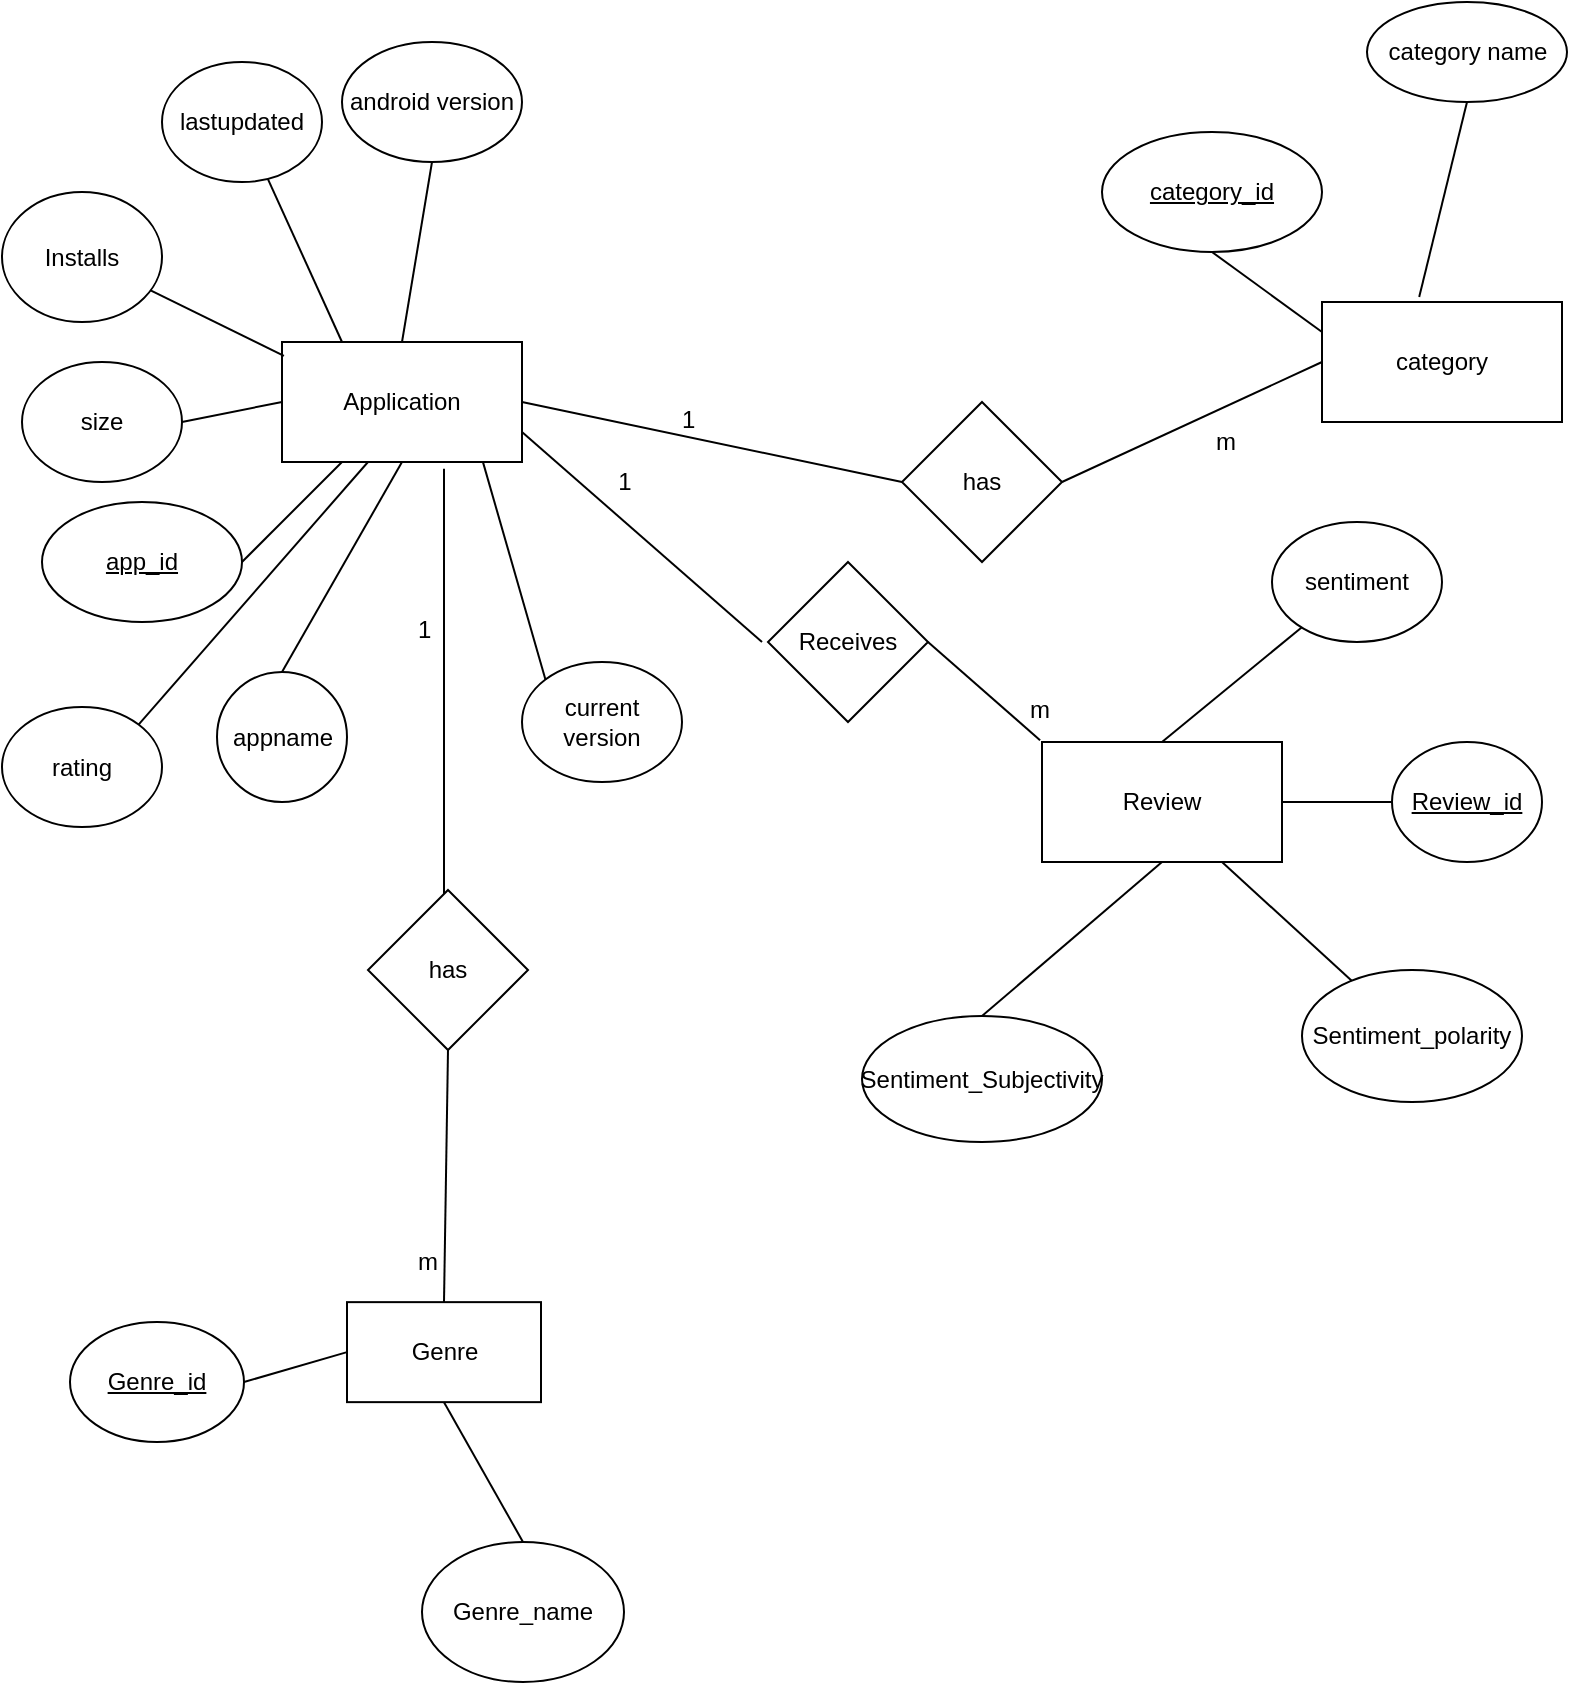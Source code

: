 <mxfile version="12.0.0" type="device" pages="1"><diagram id="i6AZInWDOntsOZ1qc1Ko" name="Page-1"><mxGraphModel dx="920" dy="514" grid="1" gridSize="10" guides="1" tooltips="1" connect="1" arrows="1" fold="1" page="1" pageScale="1" pageWidth="827" pageHeight="1169" math="0" shadow="0"><root><mxCell id="0"/><mxCell id="1" parent="0"/><mxCell id="OjhLzTlMjSMj7CSOtyCX-1" value="Application" style="rounded=0;whiteSpace=wrap;html=1;" vertex="1" parent="1"><mxGeometry x="170" y="190" width="120" height="60" as="geometry"/></mxCell><mxCell id="OjhLzTlMjSMj7CSOtyCX-2" value="&lt;u&gt;app_id&lt;/u&gt;" style="ellipse;whiteSpace=wrap;html=1;" vertex="1" parent="1"><mxGeometry x="50" y="270" width="100" height="60" as="geometry"/></mxCell><mxCell id="OjhLzTlMjSMj7CSOtyCX-4" value="" style="endArrow=none;html=1;entryX=1;entryY=0.5;entryDx=0;entryDy=0;exitX=0.25;exitY=1;exitDx=0;exitDy=0;" edge="1" parent="1" source="OjhLzTlMjSMj7CSOtyCX-1" target="OjhLzTlMjSMj7CSOtyCX-2"><mxGeometry width="50" height="50" relative="1" as="geometry"><mxPoint x="80" y="440" as="sourcePoint"/><mxPoint x="130" y="390" as="targetPoint"/></mxGeometry></mxCell><mxCell id="OjhLzTlMjSMj7CSOtyCX-5" value="appname" style="ellipse;whiteSpace=wrap;html=1;aspect=fixed;" vertex="1" parent="1"><mxGeometry x="137.5" y="355" width="65" height="65" as="geometry"/></mxCell><mxCell id="OjhLzTlMjSMj7CSOtyCX-6" value="" style="endArrow=none;html=1;entryX=0.5;entryY=0;entryDx=0;entryDy=0;exitX=0.5;exitY=1;exitDx=0;exitDy=0;" edge="1" parent="1" source="OjhLzTlMjSMj7CSOtyCX-1" target="OjhLzTlMjSMj7CSOtyCX-5"><mxGeometry width="50" height="50" relative="1" as="geometry"><mxPoint x="225" y="250" as="sourcePoint"/><mxPoint x="130" y="400" as="targetPoint"/></mxGeometry></mxCell><mxCell id="OjhLzTlMjSMj7CSOtyCX-8" value="category" style="rounded=0;whiteSpace=wrap;html=1;" vertex="1" parent="1"><mxGeometry x="690" y="170" width="120" height="60" as="geometry"/></mxCell><mxCell id="OjhLzTlMjSMj7CSOtyCX-9" value="size" style="ellipse;whiteSpace=wrap;html=1;" vertex="1" parent="1"><mxGeometry x="40" y="200" width="80" height="60" as="geometry"/></mxCell><mxCell id="OjhLzTlMjSMj7CSOtyCX-10" value="Installs" style="ellipse;whiteSpace=wrap;html=1;" vertex="1" parent="1"><mxGeometry x="30" y="115" width="80" height="65" as="geometry"/></mxCell><mxCell id="OjhLzTlMjSMj7CSOtyCX-11" value="lastupdated" style="ellipse;whiteSpace=wrap;html=1;" vertex="1" parent="1"><mxGeometry x="110" y="50" width="80" height="60" as="geometry"/></mxCell><mxCell id="OjhLzTlMjSMj7CSOtyCX-12" value="current version" style="ellipse;whiteSpace=wrap;html=1;" vertex="1" parent="1"><mxGeometry x="290" y="350" width="80" height="60" as="geometry"/></mxCell><mxCell id="OjhLzTlMjSMj7CSOtyCX-13" style="edgeStyle=orthogonalEdgeStyle;rounded=0;orthogonalLoop=1;jettySize=auto;html=1;exitX=0.5;exitY=1;exitDx=0;exitDy=0;" edge="1" parent="1" source="OjhLzTlMjSMj7CSOtyCX-2" target="OjhLzTlMjSMj7CSOtyCX-2"><mxGeometry relative="1" as="geometry"/></mxCell><mxCell id="OjhLzTlMjSMj7CSOtyCX-16" value="" style="endArrow=none;html=1;entryX=0;entryY=0.5;entryDx=0;entryDy=0;exitX=1;exitY=0.5;exitDx=0;exitDy=0;" edge="1" parent="1" source="OjhLzTlMjSMj7CSOtyCX-9" target="OjhLzTlMjSMj7CSOtyCX-1"><mxGeometry width="50" height="50" relative="1" as="geometry"><mxPoint x="30" y="470" as="sourcePoint"/><mxPoint x="80" y="420" as="targetPoint"/></mxGeometry></mxCell><mxCell id="OjhLzTlMjSMj7CSOtyCX-17" value="" style="endArrow=none;html=1;entryX=0.008;entryY=0.116;entryDx=0;entryDy=0;entryPerimeter=0;" edge="1" parent="1" source="OjhLzTlMjSMj7CSOtyCX-10" target="OjhLzTlMjSMj7CSOtyCX-1"><mxGeometry width="50" height="50" relative="1" as="geometry"><mxPoint x="30" y="470" as="sourcePoint"/><mxPoint x="80" y="420" as="targetPoint"/></mxGeometry></mxCell><mxCell id="OjhLzTlMjSMj7CSOtyCX-18" value="" style="endArrow=none;html=1;entryX=0.25;entryY=0;entryDx=0;entryDy=0;" edge="1" parent="1" source="OjhLzTlMjSMj7CSOtyCX-11" target="OjhLzTlMjSMj7CSOtyCX-1"><mxGeometry width="50" height="50" relative="1" as="geometry"><mxPoint x="150" y="115" as="sourcePoint"/><mxPoint x="80" y="420" as="targetPoint"/></mxGeometry></mxCell><mxCell id="OjhLzTlMjSMj7CSOtyCX-20" value="" style="endArrow=none;html=1;entryX=0.838;entryY=1.005;entryDx=0;entryDy=0;entryPerimeter=0;exitX=0;exitY=0;exitDx=0;exitDy=0;" edge="1" parent="1" source="OjhLzTlMjSMj7CSOtyCX-12" target="OjhLzTlMjSMj7CSOtyCX-1"><mxGeometry width="50" height="50" relative="1" as="geometry"><mxPoint x="30" y="470" as="sourcePoint"/><mxPoint x="80" y="420" as="targetPoint"/></mxGeometry></mxCell><mxCell id="OjhLzTlMjSMj7CSOtyCX-23" value="android version" style="ellipse;whiteSpace=wrap;html=1;" vertex="1" parent="1"><mxGeometry x="200" y="40" width="90" height="60" as="geometry"/></mxCell><mxCell id="OjhLzTlMjSMj7CSOtyCX-24" value="" style="endArrow=none;html=1;entryX=0.5;entryY=1;entryDx=0;entryDy=0;exitX=0.5;exitY=0;exitDx=0;exitDy=0;" edge="1" parent="1" source="OjhLzTlMjSMj7CSOtyCX-1" target="OjhLzTlMjSMj7CSOtyCX-23"><mxGeometry width="50" height="50" relative="1" as="geometry"><mxPoint x="30" y="470" as="sourcePoint"/><mxPoint x="80" y="420" as="targetPoint"/></mxGeometry></mxCell><mxCell id="OjhLzTlMjSMj7CSOtyCX-25" value="rating" style="ellipse;whiteSpace=wrap;html=1;" vertex="1" parent="1"><mxGeometry x="30" y="372.5" width="80" height="60" as="geometry"/></mxCell><mxCell id="OjhLzTlMjSMj7CSOtyCX-26" value="" style="endArrow=none;html=1;exitX=1;exitY=0;exitDx=0;exitDy=0;" edge="1" parent="1" source="OjhLzTlMjSMj7CSOtyCX-25"><mxGeometry width="50" height="50" relative="1" as="geometry"><mxPoint x="140" y="360" as="sourcePoint"/><mxPoint x="213" y="250" as="targetPoint"/></mxGeometry></mxCell><mxCell id="OjhLzTlMjSMj7CSOtyCX-27" value="has" style="rhombus;whiteSpace=wrap;html=1;" vertex="1" parent="1"><mxGeometry x="480" y="220" width="80" height="80" as="geometry"/></mxCell><mxCell id="OjhLzTlMjSMj7CSOtyCX-29" value="" style="endArrow=none;html=1;exitX=1;exitY=0.5;exitDx=0;exitDy=0;entryX=0;entryY=0.5;entryDx=0;entryDy=0;" edge="1" parent="1" source="OjhLzTlMjSMj7CSOtyCX-27" target="OjhLzTlMjSMj7CSOtyCX-8"><mxGeometry width="50" height="50" relative="1" as="geometry"><mxPoint x="30" y="490" as="sourcePoint"/><mxPoint x="80" y="440" as="targetPoint"/></mxGeometry></mxCell><mxCell id="OjhLzTlMjSMj7CSOtyCX-31" value="" style="endArrow=none;html=1;entryX=0;entryY=0.5;entryDx=0;entryDy=0;exitX=1;exitY=0.5;exitDx=0;exitDy=0;" edge="1" parent="1" source="OjhLzTlMjSMj7CSOtyCX-1" target="OjhLzTlMjSMj7CSOtyCX-27"><mxGeometry width="50" height="50" relative="1" as="geometry"><mxPoint x="30" y="490" as="sourcePoint"/><mxPoint x="80" y="440" as="targetPoint"/></mxGeometry></mxCell><mxCell id="OjhLzTlMjSMj7CSOtyCX-32" value="&lt;u&gt;category_id&lt;/u&gt;" style="ellipse;whiteSpace=wrap;html=1;" vertex="1" parent="1"><mxGeometry x="580" y="85" width="110" height="60" as="geometry"/></mxCell><mxCell id="OjhLzTlMjSMj7CSOtyCX-33" value="category name" style="ellipse;whiteSpace=wrap;html=1;" vertex="1" parent="1"><mxGeometry x="712.5" y="20" width="100" height="50" as="geometry"/></mxCell><mxCell id="OjhLzTlMjSMj7CSOtyCX-34" value="" style="endArrow=none;html=1;entryX=0.5;entryY=1;entryDx=0;entryDy=0;exitX=0;exitY=0.25;exitDx=0;exitDy=0;" edge="1" parent="1" source="OjhLzTlMjSMj7CSOtyCX-8" target="OjhLzTlMjSMj7CSOtyCX-32"><mxGeometry width="50" height="50" relative="1" as="geometry"><mxPoint x="580" y="180" as="sourcePoint"/><mxPoint x="550" y="160" as="targetPoint"/></mxGeometry></mxCell><mxCell id="OjhLzTlMjSMj7CSOtyCX-35" value="" style="endArrow=none;html=1;entryX=0.5;entryY=1;entryDx=0;entryDy=0;exitX=0.405;exitY=-0.041;exitDx=0;exitDy=0;exitPerimeter=0;" edge="1" parent="1" source="OjhLzTlMjSMj7CSOtyCX-8" target="OjhLzTlMjSMj7CSOtyCX-33"><mxGeometry width="50" height="50" relative="1" as="geometry"><mxPoint x="540" y="250" as="sourcePoint"/><mxPoint x="700" y="100" as="targetPoint"/></mxGeometry></mxCell><mxCell id="OjhLzTlMjSMj7CSOtyCX-36" value="Review" style="rounded=0;whiteSpace=wrap;html=1;" vertex="1" parent="1"><mxGeometry x="550" y="390" width="120" height="60" as="geometry"/></mxCell><mxCell id="OjhLzTlMjSMj7CSOtyCX-37" value="" style="endArrow=none;html=1;entryX=0.5;entryY=0;entryDx=0;entryDy=0;" edge="1" parent="1" source="OjhLzTlMjSMj7CSOtyCX-39" target="OjhLzTlMjSMj7CSOtyCX-36"><mxGeometry width="50" height="50" relative="1" as="geometry"><mxPoint x="30" y="510" as="sourcePoint"/><mxPoint x="80" y="460" as="targetPoint"/></mxGeometry></mxCell><mxCell id="OjhLzTlMjSMj7CSOtyCX-38" value="&lt;u&gt;Review_id&lt;/u&gt;" style="ellipse;whiteSpace=wrap;html=1;" vertex="1" parent="1"><mxGeometry x="725" y="390" width="75" height="60" as="geometry"/></mxCell><mxCell id="OjhLzTlMjSMj7CSOtyCX-39" value="sentiment" style="ellipse;whiteSpace=wrap;html=1;" vertex="1" parent="1"><mxGeometry x="665" y="280" width="85" height="60" as="geometry"/></mxCell><mxCell id="OjhLzTlMjSMj7CSOtyCX-40" value="Sentiment_polarity" style="ellipse;whiteSpace=wrap;html=1;" vertex="1" parent="1"><mxGeometry x="680" y="504" width="110" height="66" as="geometry"/></mxCell><mxCell id="OjhLzTlMjSMj7CSOtyCX-41" value="Sentiment_Subjectivity" style="ellipse;whiteSpace=wrap;html=1;" vertex="1" parent="1"><mxGeometry x="460" y="527" width="120" height="63" as="geometry"/></mxCell><mxCell id="OjhLzTlMjSMj7CSOtyCX-42" value="" style="endArrow=none;html=1;entryX=0.5;entryY=1;entryDx=0;entryDy=0;exitX=0.5;exitY=0;exitDx=0;exitDy=0;" edge="1" parent="1" source="OjhLzTlMjSMj7CSOtyCX-41" target="OjhLzTlMjSMj7CSOtyCX-36"><mxGeometry width="50" height="50" relative="1" as="geometry"><mxPoint x="30" y="660" as="sourcePoint"/><mxPoint x="80" y="610" as="targetPoint"/></mxGeometry></mxCell><mxCell id="OjhLzTlMjSMj7CSOtyCX-43" value="" style="endArrow=none;html=1;entryX=0.75;entryY=1;entryDx=0;entryDy=0;" edge="1" parent="1" source="OjhLzTlMjSMj7CSOtyCX-40" target="OjhLzTlMjSMj7CSOtyCX-36"><mxGeometry width="50" height="50" relative="1" as="geometry"><mxPoint x="30" y="660" as="sourcePoint"/><mxPoint x="80" y="610" as="targetPoint"/></mxGeometry></mxCell><mxCell id="OjhLzTlMjSMj7CSOtyCX-44" value="" style="endArrow=none;html=1;entryX=1;entryY=0.5;entryDx=0;entryDy=0;exitX=0;exitY=0.5;exitDx=0;exitDy=0;" edge="1" parent="1" source="OjhLzTlMjSMj7CSOtyCX-38" target="OjhLzTlMjSMj7CSOtyCX-36"><mxGeometry width="50" height="50" relative="1" as="geometry"><mxPoint x="30" y="660" as="sourcePoint"/><mxPoint x="80" y="610" as="targetPoint"/></mxGeometry></mxCell><mxCell id="OjhLzTlMjSMj7CSOtyCX-45" value="Receives" style="rhombus;whiteSpace=wrap;html=1;" vertex="1" parent="1"><mxGeometry x="413" y="300" width="80" height="80" as="geometry"/></mxCell><mxCell id="OjhLzTlMjSMj7CSOtyCX-49" value="Genre" style="rounded=0;whiteSpace=wrap;html=1;" vertex="1" parent="1"><mxGeometry x="202.5" y="670.069" width="97" height="50" as="geometry"/></mxCell><mxCell id="OjhLzTlMjSMj7CSOtyCX-50" value="&lt;u&gt;Genre_id&lt;/u&gt;" style="ellipse;whiteSpace=wrap;html=1;" vertex="1" parent="1"><mxGeometry x="64" y="680" width="87" height="60" as="geometry"/></mxCell><mxCell id="OjhLzTlMjSMj7CSOtyCX-52" value="" style="endArrow=none;html=1;entryX=0.5;entryY=0;entryDx=0;entryDy=0;exitX=0.675;exitY=1.057;exitDx=0;exitDy=0;exitPerimeter=0;entryPerimeter=0;" edge="1" parent="1" source="OjhLzTlMjSMj7CSOtyCX-1" target="OjhLzTlMjSMj7CSOtyCX-53"><mxGeometry width="50" height="50" relative="1" as="geometry"><mxPoint x="30" y="680" as="sourcePoint"/><mxPoint x="80" y="630" as="targetPoint"/><Array as="points"><mxPoint x="251" y="490"/></Array></mxGeometry></mxCell><mxCell id="OjhLzTlMjSMj7CSOtyCX-53" value="has" style="rhombus;whiteSpace=wrap;html=1;" vertex="1" parent="1"><mxGeometry x="213" y="464" width="80" height="80" as="geometry"/></mxCell><mxCell id="OjhLzTlMjSMj7CSOtyCX-54" value="" style="endArrow=none;html=1;entryX=0.5;entryY=1;entryDx=0;entryDy=0;exitX=0.5;exitY=0;exitDx=0;exitDy=0;" edge="1" parent="1" source="OjhLzTlMjSMj7CSOtyCX-49" target="OjhLzTlMjSMj7CSOtyCX-53"><mxGeometry width="50" height="50" relative="1" as="geometry"><mxPoint x="310" y="620" as="sourcePoint"/><mxPoint x="360" y="570" as="targetPoint"/></mxGeometry></mxCell><mxCell id="OjhLzTlMjSMj7CSOtyCX-55" value="" style="endArrow=none;html=1;entryX=0;entryY=0.5;entryDx=0;entryDy=0;exitX=1;exitY=0.5;exitDx=0;exitDy=0;" edge="1" parent="1" source="OjhLzTlMjSMj7CSOtyCX-50" target="OjhLzTlMjSMj7CSOtyCX-49"><mxGeometry width="50" height="50" relative="1" as="geometry"><mxPoint x="30" y="810" as="sourcePoint"/><mxPoint x="80" y="760" as="targetPoint"/></mxGeometry></mxCell><mxCell id="OjhLzTlMjSMj7CSOtyCX-56" value="Genre_name" style="ellipse;whiteSpace=wrap;html=1;" vertex="1" parent="1"><mxGeometry x="240" y="790" width="101" height="70" as="geometry"/></mxCell><mxCell id="OjhLzTlMjSMj7CSOtyCX-57" value="" style="endArrow=none;html=1;entryX=0.5;entryY=1;entryDx=0;entryDy=0;exitX=0.5;exitY=0;exitDx=0;exitDy=0;" edge="1" parent="1" source="OjhLzTlMjSMj7CSOtyCX-56" target="OjhLzTlMjSMj7CSOtyCX-49"><mxGeometry width="50" height="50" relative="1" as="geometry"><mxPoint x="30" y="930" as="sourcePoint"/><mxPoint x="80" y="880" as="targetPoint"/></mxGeometry></mxCell><mxCell id="OjhLzTlMjSMj7CSOtyCX-61" value="" style="endArrow=none;html=1;entryX=1;entryY=0.75;entryDx=0;entryDy=0;" edge="1" parent="1" target="OjhLzTlMjSMj7CSOtyCX-1"><mxGeometry width="50" height="50" relative="1" as="geometry"><mxPoint x="410" y="340" as="sourcePoint"/><mxPoint x="440" y="440" as="targetPoint"/></mxGeometry></mxCell><mxCell id="OjhLzTlMjSMj7CSOtyCX-65" value="1" style="text;html=1;resizable=0;points=[];align=center;verticalAlign=middle;labelBackgroundColor=#ffffff;" vertex="1" connectable="0" parent="OjhLzTlMjSMj7CSOtyCX-61"><mxGeometry x="0.597" y="-5" relative="1" as="geometry"><mxPoint x="23.5" y="7.5" as="offset"/></mxGeometry></mxCell><mxCell id="OjhLzTlMjSMj7CSOtyCX-62" value="" style="endArrow=none;html=1;exitX=1;exitY=0.5;exitDx=0;exitDy=0;entryX=-0.008;entryY=-0.015;entryDx=0;entryDy=0;entryPerimeter=0;" edge="1" parent="1" source="OjhLzTlMjSMj7CSOtyCX-45" target="OjhLzTlMjSMj7CSOtyCX-36"><mxGeometry width="50" height="50" relative="1" as="geometry"><mxPoint x="430" y="500" as="sourcePoint"/><mxPoint x="570" y="660" as="targetPoint"/><Array as="points"/></mxGeometry></mxCell><mxCell id="OjhLzTlMjSMj7CSOtyCX-64" value="m" style="text;html=1;resizable=0;points=[];autosize=1;align=left;verticalAlign=top;spacingTop=-4;" vertex="1" parent="1"><mxGeometry x="542" y="364" width="30" height="20" as="geometry"/></mxCell><mxCell id="OjhLzTlMjSMj7CSOtyCX-66" value="1" style="text;html=1;resizable=0;points=[];autosize=1;align=left;verticalAlign=top;spacingTop=-4;" vertex="1" parent="1"><mxGeometry x="236" y="324" width="20" height="20" as="geometry"/></mxCell><mxCell id="OjhLzTlMjSMj7CSOtyCX-67" value="m" style="text;html=1;resizable=0;points=[];autosize=1;align=left;verticalAlign=top;spacingTop=-4;" vertex="1" parent="1"><mxGeometry x="236" y="640" width="30" height="20" as="geometry"/></mxCell><mxCell id="OjhLzTlMjSMj7CSOtyCX-68" value="1" style="text;html=1;resizable=0;points=[];autosize=1;align=left;verticalAlign=top;spacingTop=-4;" vertex="1" parent="1"><mxGeometry x="368" y="219" width="20" height="20" as="geometry"/></mxCell><mxCell id="OjhLzTlMjSMj7CSOtyCX-69" value="m" style="text;html=1;resizable=0;points=[];autosize=1;align=left;verticalAlign=top;spacingTop=-4;" vertex="1" parent="1"><mxGeometry x="635" y="230" width="30" height="20" as="geometry"/></mxCell></root></mxGraphModel></diagram></mxfile>